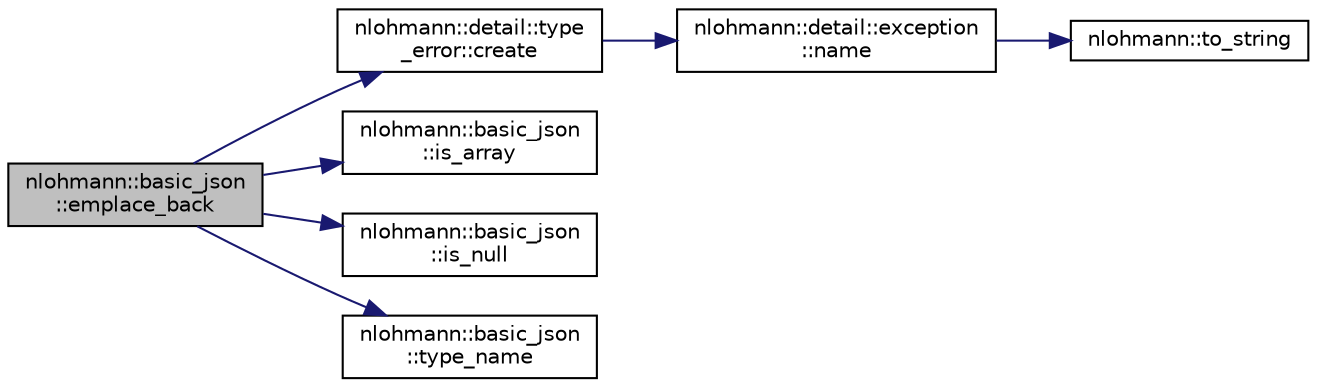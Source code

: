 digraph "nlohmann::basic_json::emplace_back"
{
 // LATEX_PDF_SIZE
  edge [fontname="Helvetica",fontsize="10",labelfontname="Helvetica",labelfontsize="10"];
  node [fontname="Helvetica",fontsize="10",shape=record];
  rankdir="LR";
  Node1 [label="nlohmann::basic_json\l::emplace_back",height=0.2,width=0.4,color="black", fillcolor="grey75", style="filled", fontcolor="black",tooltip="add an object to an array"];
  Node1 -> Node2 [color="midnightblue",fontsize="10",style="solid",fontname="Helvetica"];
  Node2 [label="nlohmann::detail::type\l_error::create",height=0.2,width=0.4,color="black", fillcolor="white", style="filled",URL="$classnlohmann_1_1detail_1_1type__error.html#aecc083aea4b698c33d042670ba50c10f",tooltip=" "];
  Node2 -> Node3 [color="midnightblue",fontsize="10",style="solid",fontname="Helvetica"];
  Node3 [label="nlohmann::detail::exception\l::name",height=0.2,width=0.4,color="black", fillcolor="white", style="filled",URL="$classnlohmann_1_1detail_1_1exception.html#abf41a7e9178356314082284e6cfea278",tooltip=" "];
  Node3 -> Node4 [color="midnightblue",fontsize="10",style="solid",fontname="Helvetica"];
  Node4 [label="nlohmann::to_string",height=0.2,width=0.4,color="black", fillcolor="white", style="filled",URL="$namespacenlohmann.html#a6ce645a0b8717757e096a5b5773b7a16",tooltip="user-defined to_string function for JSON values"];
  Node1 -> Node5 [color="midnightblue",fontsize="10",style="solid",fontname="Helvetica"];
  Node5 [label="nlohmann::basic_json\l::is_array",height=0.2,width=0.4,color="black", fillcolor="white", style="filled",URL="$classnlohmann_1_1basic__json.html#ab5b70d60a636b9c5e10f6c8caac60b9e",tooltip="return whether value is an array"];
  Node1 -> Node6 [color="midnightblue",fontsize="10",style="solid",fontname="Helvetica"];
  Node6 [label="nlohmann::basic_json\l::is_null",height=0.2,width=0.4,color="black", fillcolor="white", style="filled",URL="$classnlohmann_1_1basic__json.html#aedc7afad96292b5ab61a2e0ad3067f5f",tooltip="return whether value is null"];
  Node1 -> Node7 [color="midnightblue",fontsize="10",style="solid",fontname="Helvetica"];
  Node7 [label="nlohmann::basic_json\l::type_name",height=0.2,width=0.4,color="black", fillcolor="white", style="filled",URL="$classnlohmann_1_1basic__json.html#a459dbfcd47bd632ca82ca8ff8db278c8",tooltip="return the type as string"];
}
